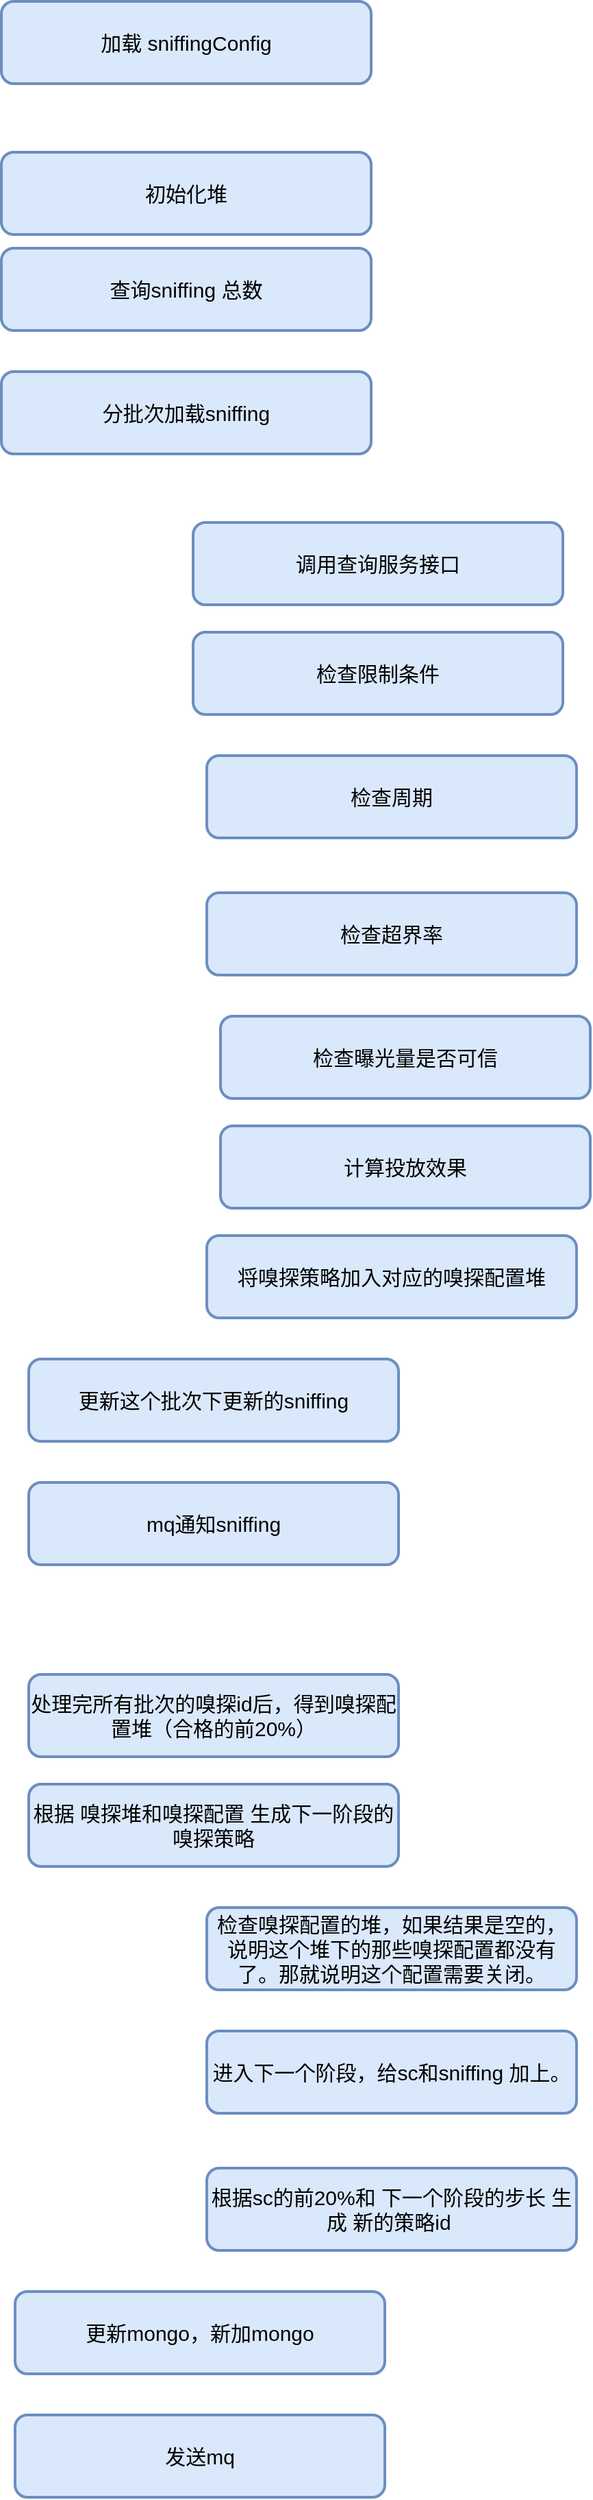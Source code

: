 <mxfile version="21.7.2" type="github">
  <diagram name="第 1 页" id="e2N0RXFgBAuNs4h5yDtX">
    <mxGraphModel dx="2390" dy="1278" grid="1" gridSize="10" guides="1" tooltips="1" connect="1" arrows="1" fold="1" page="1" pageScale="1" pageWidth="827" pageHeight="1169" math="0" shadow="0">
      <root>
        <mxCell id="0" />
        <mxCell id="1" parent="0" />
        <mxCell id="F568Bq8hYjnAvC6UgeZ7-1" value="分批次加载sniffing" style="rounded=1;whiteSpace=wrap;html=1;strokeWidth=2;fillWeight=4;hachureGap=8;hachureAngle=45;fillColor=#dae8fc;strokeColor=#6c8ebf;fontSize=15;" vertex="1" parent="1">
          <mxGeometry x="170" y="430" width="270" height="60" as="geometry" />
        </mxCell>
        <mxCell id="F568Bq8hYjnAvC6UgeZ7-2" value="初始化堆" style="rounded=1;whiteSpace=wrap;html=1;strokeWidth=2;fillWeight=4;hachureGap=8;hachureAngle=45;fillColor=#dae8fc;strokeColor=#6c8ebf;fontSize=15;" vertex="1" parent="1">
          <mxGeometry x="170" y="270" width="270" height="60" as="geometry" />
        </mxCell>
        <mxCell id="F568Bq8hYjnAvC6UgeZ7-3" value="调用查询服务接口" style="rounded=1;whiteSpace=wrap;html=1;strokeWidth=2;fillWeight=4;hachureGap=8;hachureAngle=45;fillColor=#dae8fc;strokeColor=#6c8ebf;fontSize=15;" vertex="1" parent="1">
          <mxGeometry x="310" y="540" width="270" height="60" as="geometry" />
        </mxCell>
        <mxCell id="F568Bq8hYjnAvC6UgeZ7-4" value="加载 sniffingConfig" style="rounded=1;whiteSpace=wrap;html=1;strokeWidth=2;fillWeight=4;hachureGap=8;hachureAngle=45;fillColor=#dae8fc;strokeColor=#6c8ebf;fontSize=15;" vertex="1" parent="1">
          <mxGeometry x="170" y="160" width="270" height="60" as="geometry" />
        </mxCell>
        <mxCell id="F568Bq8hYjnAvC6UgeZ7-5" value="查询sniffing 总数" style="rounded=1;whiteSpace=wrap;html=1;strokeWidth=2;fillWeight=4;hachureGap=8;hachureAngle=45;fillColor=#dae8fc;strokeColor=#6c8ebf;fontSize=15;" vertex="1" parent="1">
          <mxGeometry x="170" y="340" width="270" height="60" as="geometry" />
        </mxCell>
        <mxCell id="F568Bq8hYjnAvC6UgeZ7-6" value="检查限制条件" style="rounded=1;whiteSpace=wrap;html=1;strokeWidth=2;fillWeight=4;hachureGap=8;hachureAngle=45;fillColor=#dae8fc;strokeColor=#6c8ebf;fontSize=15;" vertex="1" parent="1">
          <mxGeometry x="310" y="620" width="270" height="60" as="geometry" />
        </mxCell>
        <mxCell id="F568Bq8hYjnAvC6UgeZ7-7" value="检查周期" style="rounded=1;whiteSpace=wrap;html=1;strokeWidth=2;fillWeight=4;hachureGap=8;hachureAngle=45;fillColor=#dae8fc;strokeColor=#6c8ebf;fontSize=15;" vertex="1" parent="1">
          <mxGeometry x="320" y="710" width="270" height="60" as="geometry" />
        </mxCell>
        <mxCell id="F568Bq8hYjnAvC6UgeZ7-8" value="检查超界率" style="rounded=1;whiteSpace=wrap;html=1;strokeWidth=2;fillWeight=4;hachureGap=8;hachureAngle=45;fillColor=#dae8fc;strokeColor=#6c8ebf;fontSize=15;" vertex="1" parent="1">
          <mxGeometry x="320" y="810" width="270" height="60" as="geometry" />
        </mxCell>
        <mxCell id="F568Bq8hYjnAvC6UgeZ7-9" value="检查曝光量是否可信" style="rounded=1;whiteSpace=wrap;html=1;strokeWidth=2;fillWeight=4;hachureGap=8;hachureAngle=45;fillColor=#dae8fc;strokeColor=#6c8ebf;fontSize=15;" vertex="1" parent="1">
          <mxGeometry x="330" y="900" width="270" height="60" as="geometry" />
        </mxCell>
        <mxCell id="F568Bq8hYjnAvC6UgeZ7-10" value="计算投放效果" style="rounded=1;whiteSpace=wrap;html=1;strokeWidth=2;fillWeight=4;hachureGap=8;hachureAngle=45;fillColor=#dae8fc;strokeColor=#6c8ebf;fontSize=15;" vertex="1" parent="1">
          <mxGeometry x="330" y="980" width="270" height="60" as="geometry" />
        </mxCell>
        <mxCell id="F568Bq8hYjnAvC6UgeZ7-11" value="将嗅探策略加入对应的嗅探配置堆" style="rounded=1;whiteSpace=wrap;html=1;strokeWidth=2;fillWeight=4;hachureGap=8;hachureAngle=45;fillColor=#dae8fc;strokeColor=#6c8ebf;fontSize=15;" vertex="1" parent="1">
          <mxGeometry x="320" y="1060" width="270" height="60" as="geometry" />
        </mxCell>
        <mxCell id="F568Bq8hYjnAvC6UgeZ7-12" value="更新这个批次下更新的sniffing" style="rounded=1;whiteSpace=wrap;html=1;strokeWidth=2;fillWeight=4;hachureGap=8;hachureAngle=45;fillColor=#dae8fc;strokeColor=#6c8ebf;fontSize=15;" vertex="1" parent="1">
          <mxGeometry x="190" y="1150" width="270" height="60" as="geometry" />
        </mxCell>
        <mxCell id="F568Bq8hYjnAvC6UgeZ7-13" value="mq通知sniffing" style="rounded=1;whiteSpace=wrap;html=1;strokeWidth=2;fillWeight=4;hachureGap=8;hachureAngle=45;fillColor=#dae8fc;strokeColor=#6c8ebf;fontSize=15;" vertex="1" parent="1">
          <mxGeometry x="190" y="1240" width="270" height="60" as="geometry" />
        </mxCell>
        <mxCell id="F568Bq8hYjnAvC6UgeZ7-14" value="处理完所有批次的嗅探id后，得到嗅探配置堆（合格的前20%）" style="rounded=1;whiteSpace=wrap;html=1;strokeWidth=2;fillWeight=4;hachureGap=8;hachureAngle=45;fillColor=#dae8fc;strokeColor=#6c8ebf;fontSize=15;" vertex="1" parent="1">
          <mxGeometry x="190" y="1380" width="270" height="60" as="geometry" />
        </mxCell>
        <mxCell id="F568Bq8hYjnAvC6UgeZ7-16" value="根据 嗅探堆和嗅探配置 生成下一阶段的 嗅探策略" style="rounded=1;whiteSpace=wrap;html=1;strokeWidth=2;fillWeight=4;hachureGap=8;hachureAngle=45;fillColor=#dae8fc;strokeColor=#6c8ebf;fontSize=15;" vertex="1" parent="1">
          <mxGeometry x="190" y="1460" width="270" height="60" as="geometry" />
        </mxCell>
        <mxCell id="F568Bq8hYjnAvC6UgeZ7-17" value="检查嗅探配置的堆，如果结果是空的，说明这个堆下的那些嗅探配置都没有了。那就说明这个配置需要关闭。" style="rounded=1;whiteSpace=wrap;html=1;strokeWidth=2;fillWeight=4;hachureGap=8;hachureAngle=45;fillColor=#dae8fc;strokeColor=#6c8ebf;fontSize=15;" vertex="1" parent="1">
          <mxGeometry x="320" y="1550" width="270" height="60" as="geometry" />
        </mxCell>
        <mxCell id="F568Bq8hYjnAvC6UgeZ7-18" value="进入下一个阶段，给sc和sniffing 加上。" style="rounded=1;whiteSpace=wrap;html=1;strokeWidth=2;fillWeight=4;hachureGap=8;hachureAngle=45;fillColor=#dae8fc;strokeColor=#6c8ebf;fontSize=15;" vertex="1" parent="1">
          <mxGeometry x="320" y="1640" width="270" height="60" as="geometry" />
        </mxCell>
        <mxCell id="F568Bq8hYjnAvC6UgeZ7-19" value="根据sc的前20%和 下一个阶段的步长 生成 新的策略id&amp;nbsp;" style="rounded=1;whiteSpace=wrap;html=1;strokeWidth=2;fillWeight=4;hachureGap=8;hachureAngle=45;fillColor=#dae8fc;strokeColor=#6c8ebf;fontSize=15;" vertex="1" parent="1">
          <mxGeometry x="320" y="1740" width="270" height="60" as="geometry" />
        </mxCell>
        <mxCell id="F568Bq8hYjnAvC6UgeZ7-20" value="更新mongo，新加mongo" style="rounded=1;whiteSpace=wrap;html=1;strokeWidth=2;fillWeight=4;hachureGap=8;hachureAngle=45;fillColor=#dae8fc;strokeColor=#6c8ebf;fontSize=15;" vertex="1" parent="1">
          <mxGeometry x="180" y="1830" width="270" height="60" as="geometry" />
        </mxCell>
        <mxCell id="F568Bq8hYjnAvC6UgeZ7-21" value="发送mq" style="rounded=1;whiteSpace=wrap;html=1;strokeWidth=2;fillWeight=4;hachureGap=8;hachureAngle=45;fillColor=#dae8fc;strokeColor=#6c8ebf;fontSize=15;" vertex="1" parent="1">
          <mxGeometry x="180" y="1920" width="270" height="60" as="geometry" />
        </mxCell>
      </root>
    </mxGraphModel>
  </diagram>
</mxfile>
